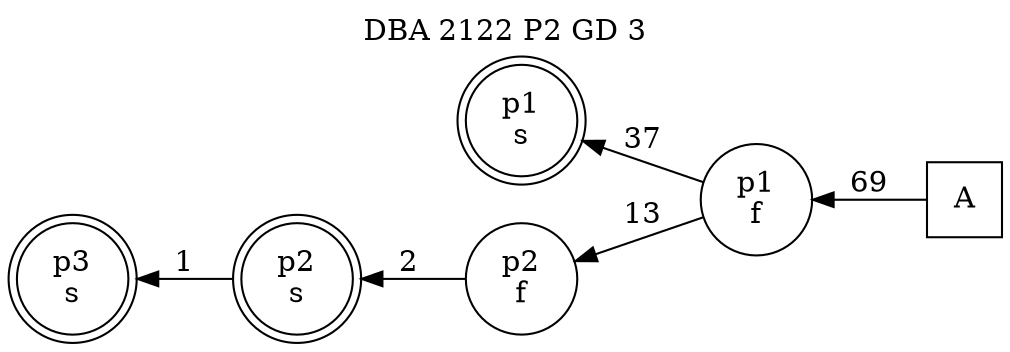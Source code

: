digraph DBA_2122_P2_GD_3_GOOD {
labelloc="tl"
label= " DBA 2122 P2 GD 3 "
rankdir="RL";
graph [ size=" 10 , 10 !"]

"A" [shape="square" label="A"]
"p1_f" [shape="circle" label="p1
f"]
"p1_s" [shape="doublecircle" label="p1
s"]
"p2_f" [shape="circle" label="p2
f"]
"p2_s" [shape="doublecircle" label="p2
s"]
"p3_s" [shape="doublecircle" label="p3
s"]
"A" -> "p1_f" [ label=69]
"p1_f" -> "p1_s" [ label=37]
"p1_f" -> "p2_f" [ label=13]
"p2_f" -> "p2_s" [ label=2]
"p2_s" -> "p3_s" [ label=1]
}
